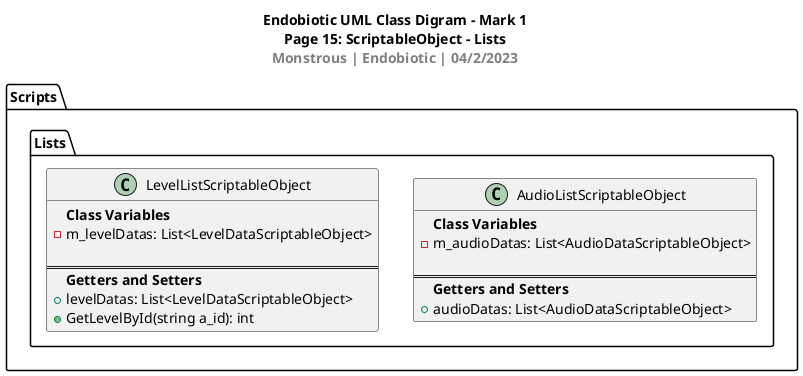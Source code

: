 @startuml Class Diagram Mark 1 - Page 15
title Endobiotic UML Class Digram - Mark 1\nPage 15: ScriptableObject - Lists\n<color:Gray>Monstrous | Endobiotic | 04/2/2023</color>

package Scripts <<Folder>>
{
    package Lists <<Folder>> 
    {
        class AudioListScriptableObject
        {
            <b>Class Variables
            -m_audioDatas: List<AudioDataScriptableObject>

            ===
            <b>Getters and Setters
            +audioDatas: List<AudioDataScriptableObject>
        }

        class LevelListScriptableObject 
        {
            <b>Class Variables
            -m_levelDatas: List<LevelDataScriptableObject>

            ===
            <b>Getters and Setters
            +levelDatas: List<LevelDataScriptableObject>
            +GetLevelById(string a_id): int
        }
    }
}

@enduml